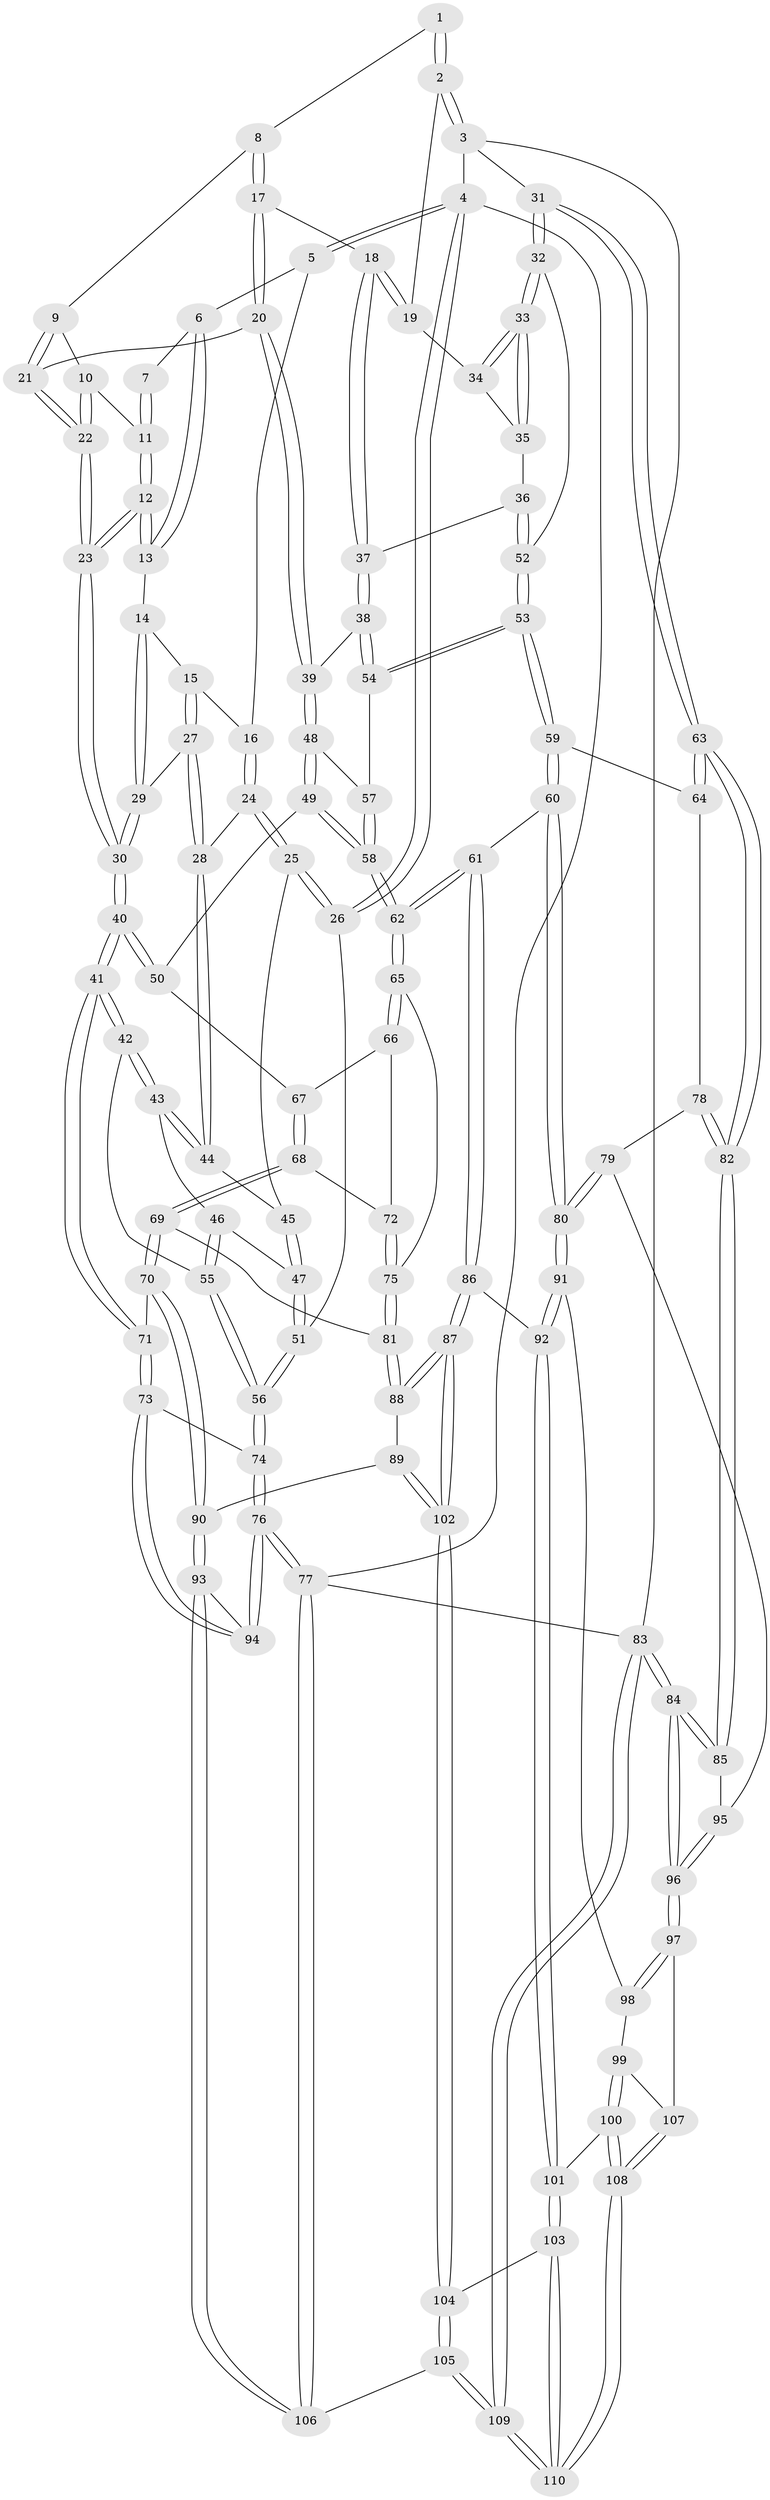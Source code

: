 // Generated by graph-tools (version 1.1) at 2025/01/03/09/25 05:01:12]
// undirected, 110 vertices, 272 edges
graph export_dot {
graph [start="1"]
  node [color=gray90,style=filled];
  1 [pos="+0.5493950564094771+0"];
  2 [pos="+0.9516245232060044+0"];
  3 [pos="+1+0"];
  4 [pos="+0+0"];
  5 [pos="+0.10137375569784528+0"];
  6 [pos="+0.20120191928379846+0"];
  7 [pos="+0.4295479631493181+0"];
  8 [pos="+0.5615177212945338+0"];
  9 [pos="+0.5292573277440599+0.023406713743760094"];
  10 [pos="+0.47697548009741286+0.04843997351571914"];
  11 [pos="+0.4235858016941587+0"];
  12 [pos="+0.3745390188769724+0.07770150299267399"];
  13 [pos="+0.2913921307701818+0.041321217892185805"];
  14 [pos="+0.2628324887941904+0.07362141832785579"];
  15 [pos="+0.17437926782206373+0.03995157825598583"];
  16 [pos="+0.17246074748304818+0.03727252268589209"];
  17 [pos="+0.6309867821523725+0.09982199058302801"];
  18 [pos="+0.701980522716426+0.0902798807955155"];
  19 [pos="+0.8300465280411765+0"];
  20 [pos="+0.5497461590319184+0.16427562935891182"];
  21 [pos="+0.5415460089943733+0.16326409810641035"];
  22 [pos="+0.4467040288062811+0.16532150922322475"];
  23 [pos="+0.4238099806946542+0.17351926766124762"];
  24 [pos="+0.10640087950712218+0.09986621527276342"];
  25 [pos="+0+0.06803573010681441"];
  26 [pos="+0+0"];
  27 [pos="+0.1949231047365549+0.15317900105338086"];
  28 [pos="+0.18573967929528842+0.15870185319653332"];
  29 [pos="+0.24118915502961463+0.14551411028455633"];
  30 [pos="+0.3798618675042713+0.23144369905382023"];
  31 [pos="+1+0.3292448279562217"];
  32 [pos="+1+0.3250408474196355"];
  33 [pos="+0.988405329376278+0.29529334165220483"];
  34 [pos="+0.8598321029778647+0.11609595933289565"];
  35 [pos="+0.7880420077181608+0.22418161034637443"];
  36 [pos="+0.743237625610861+0.23531710821587096"];
  37 [pos="+0.7361224599707642+0.23605993275111253"];
  38 [pos="+0.7260961987262+0.2496407610195363"];
  39 [pos="+0.5946026586397374+0.24095629227058454"];
  40 [pos="+0.35845639107727156+0.3552150404751652"];
  41 [pos="+0.2688583143656478+0.3990020810201646"];
  42 [pos="+0.23349392937089025+0.38147729690811294"];
  43 [pos="+0.1678555438772368+0.28812274281792477"];
  44 [pos="+0.16672835143035375+0.19223970874029905"];
  45 [pos="+0.06313790352421539+0.18086691056491605"];
  46 [pos="+0.1032090373149153+0.27666350631006065"];
  47 [pos="+0.09231214589342104+0.27207403297534477"];
  48 [pos="+0.5745730944579363+0.3305523657818813"];
  49 [pos="+0.39553455783926605+0.36856388164542453"];
  50 [pos="+0.3823824564545169+0.3671290891083737"];
  51 [pos="+0+0.2930426881212664"];
  52 [pos="+0.9174210179125291+0.3775240923878897"];
  53 [pos="+0.845516641412685+0.42107863939921975"];
  54 [pos="+0.7252993633448149+0.3513793312602573"];
  55 [pos="+0.0009521805021201066+0.41777769887795496"];
  56 [pos="+0+0.46319473744401796"];
  57 [pos="+0.6421647276381695+0.39132815677046745"];
  58 [pos="+0.6166296854156912+0.5087901012870352"];
  59 [pos="+0.8187503999126303+0.5019551082024436"];
  60 [pos="+0.7697850152242102+0.5701599514379935"];
  61 [pos="+0.6503826520475557+0.555837042776093"];
  62 [pos="+0.6215918506526227+0.5318542368968604"];
  63 [pos="+1+0.48429500825817995"];
  64 [pos="+0.9159186270396655+0.545212633955229"];
  65 [pos="+0.6161941198903514+0.533855117181752"];
  66 [pos="+0.4778268943653503+0.5066805977732948"];
  67 [pos="+0.39437167430226+0.39638011106319626"];
  68 [pos="+0.43277982374825075+0.5711724213633232"];
  69 [pos="+0.43163019864624935+0.5842778925427284"];
  70 [pos="+0.30004025782499794+0.5990454468320865"];
  71 [pos="+0.25223079298377865+0.48148786214984984"];
  72 [pos="+0.4730159275766175+0.5303833201735452"];
  73 [pos="+0.06255057461834598+0.6034021895129527"];
  74 [pos="+0+0.5000337286949327"];
  75 [pos="+0.5562436682625888+0.5664896284191953"];
  76 [pos="+0+0.9128628803319698"];
  77 [pos="+0+1"];
  78 [pos="+0.9353749459776973+0.6065088393920671"];
  79 [pos="+0.866758505112521+0.677766885413363"];
  80 [pos="+0.8238805627169112+0.6838688650772682"];
  81 [pos="+0.4769085706758268+0.6232731922956326"];
  82 [pos="+1+0.5175279315392824"];
  83 [pos="+1+1"];
  84 [pos="+1+0.8394265093930667"];
  85 [pos="+1+0.583180899918901"];
  86 [pos="+0.5987494885151882+0.7471221521136852"];
  87 [pos="+0.5753035518612751+0.7612750437849921"];
  88 [pos="+0.4763521217853352+0.6529931663201072"];
  89 [pos="+0.3477807791624148+0.7402047579711978"];
  90 [pos="+0.2834650647967517+0.7390710204175809"];
  91 [pos="+0.8193280437886878+0.6972204966223821"];
  92 [pos="+0.7504226730832012+0.767778032828419"];
  93 [pos="+0.2098400613605722+0.8054042022643481"];
  94 [pos="+0.15569051872509496+0.7760985850424155"];
  95 [pos="+0.8839667799877646+0.682260172370637"];
  96 [pos="+1+0.824865483647764"];
  97 [pos="+0.9610272988315652+0.8525621749779461"];
  98 [pos="+0.8632079779235462+0.7615830944258082"];
  99 [pos="+0.8472335318979538+0.8786086409915642"];
  100 [pos="+0.7958722953950076+0.8928468159246238"];
  101 [pos="+0.7562281478163686+0.8633472115470597"];
  102 [pos="+0.5330296758236193+0.8437034043190139"];
  103 [pos="+0.6790170059134135+0.9122851374628398"];
  104 [pos="+0.5347598283977589+0.9249276027680482"];
  105 [pos="+0.42423009135595224+1"];
  106 [pos="+0.2653530035041133+1"];
  107 [pos="+0.926068966263689+0.8798680359223228"];
  108 [pos="+0.8599754685992208+1"];
  109 [pos="+0.8723040259293208+1"];
  110 [pos="+0.8605961787431579+1"];
  1 -- 2;
  1 -- 2;
  1 -- 8;
  2 -- 3;
  2 -- 3;
  2 -- 19;
  3 -- 4;
  3 -- 31;
  3 -- 83;
  4 -- 5;
  4 -- 5;
  4 -- 26;
  4 -- 26;
  4 -- 77;
  5 -- 6;
  5 -- 16;
  6 -- 7;
  6 -- 13;
  6 -- 13;
  7 -- 11;
  7 -- 11;
  8 -- 9;
  8 -- 17;
  8 -- 17;
  9 -- 10;
  9 -- 21;
  9 -- 21;
  10 -- 11;
  10 -- 22;
  10 -- 22;
  11 -- 12;
  11 -- 12;
  12 -- 13;
  12 -- 13;
  12 -- 23;
  12 -- 23;
  13 -- 14;
  14 -- 15;
  14 -- 29;
  14 -- 29;
  15 -- 16;
  15 -- 27;
  15 -- 27;
  16 -- 24;
  16 -- 24;
  17 -- 18;
  17 -- 20;
  17 -- 20;
  18 -- 19;
  18 -- 19;
  18 -- 37;
  18 -- 37;
  19 -- 34;
  20 -- 21;
  20 -- 39;
  20 -- 39;
  21 -- 22;
  21 -- 22;
  22 -- 23;
  22 -- 23;
  23 -- 30;
  23 -- 30;
  24 -- 25;
  24 -- 25;
  24 -- 28;
  25 -- 26;
  25 -- 26;
  25 -- 45;
  26 -- 51;
  27 -- 28;
  27 -- 28;
  27 -- 29;
  28 -- 44;
  28 -- 44;
  29 -- 30;
  29 -- 30;
  30 -- 40;
  30 -- 40;
  31 -- 32;
  31 -- 32;
  31 -- 63;
  31 -- 63;
  32 -- 33;
  32 -- 33;
  32 -- 52;
  33 -- 34;
  33 -- 34;
  33 -- 35;
  33 -- 35;
  34 -- 35;
  35 -- 36;
  36 -- 37;
  36 -- 52;
  36 -- 52;
  37 -- 38;
  37 -- 38;
  38 -- 39;
  38 -- 54;
  38 -- 54;
  39 -- 48;
  39 -- 48;
  40 -- 41;
  40 -- 41;
  40 -- 50;
  40 -- 50;
  41 -- 42;
  41 -- 42;
  41 -- 71;
  41 -- 71;
  42 -- 43;
  42 -- 43;
  42 -- 55;
  43 -- 44;
  43 -- 44;
  43 -- 46;
  44 -- 45;
  45 -- 47;
  45 -- 47;
  46 -- 47;
  46 -- 55;
  46 -- 55;
  47 -- 51;
  47 -- 51;
  48 -- 49;
  48 -- 49;
  48 -- 57;
  49 -- 50;
  49 -- 58;
  49 -- 58;
  50 -- 67;
  51 -- 56;
  51 -- 56;
  52 -- 53;
  52 -- 53;
  53 -- 54;
  53 -- 54;
  53 -- 59;
  53 -- 59;
  54 -- 57;
  55 -- 56;
  55 -- 56;
  56 -- 74;
  56 -- 74;
  57 -- 58;
  57 -- 58;
  58 -- 62;
  58 -- 62;
  59 -- 60;
  59 -- 60;
  59 -- 64;
  60 -- 61;
  60 -- 80;
  60 -- 80;
  61 -- 62;
  61 -- 62;
  61 -- 86;
  61 -- 86;
  62 -- 65;
  62 -- 65;
  63 -- 64;
  63 -- 64;
  63 -- 82;
  63 -- 82;
  64 -- 78;
  65 -- 66;
  65 -- 66;
  65 -- 75;
  66 -- 67;
  66 -- 72;
  67 -- 68;
  67 -- 68;
  68 -- 69;
  68 -- 69;
  68 -- 72;
  69 -- 70;
  69 -- 70;
  69 -- 81;
  70 -- 71;
  70 -- 90;
  70 -- 90;
  71 -- 73;
  71 -- 73;
  72 -- 75;
  72 -- 75;
  73 -- 74;
  73 -- 94;
  73 -- 94;
  74 -- 76;
  74 -- 76;
  75 -- 81;
  75 -- 81;
  76 -- 77;
  76 -- 77;
  76 -- 94;
  76 -- 94;
  77 -- 106;
  77 -- 106;
  77 -- 83;
  78 -- 79;
  78 -- 82;
  78 -- 82;
  79 -- 80;
  79 -- 80;
  79 -- 95;
  80 -- 91;
  80 -- 91;
  81 -- 88;
  81 -- 88;
  82 -- 85;
  82 -- 85;
  83 -- 84;
  83 -- 84;
  83 -- 109;
  83 -- 109;
  84 -- 85;
  84 -- 85;
  84 -- 96;
  84 -- 96;
  85 -- 95;
  86 -- 87;
  86 -- 87;
  86 -- 92;
  87 -- 88;
  87 -- 88;
  87 -- 102;
  87 -- 102;
  88 -- 89;
  89 -- 90;
  89 -- 102;
  89 -- 102;
  90 -- 93;
  90 -- 93;
  91 -- 92;
  91 -- 92;
  91 -- 98;
  92 -- 101;
  92 -- 101;
  93 -- 94;
  93 -- 106;
  93 -- 106;
  95 -- 96;
  95 -- 96;
  96 -- 97;
  96 -- 97;
  97 -- 98;
  97 -- 98;
  97 -- 107;
  98 -- 99;
  99 -- 100;
  99 -- 100;
  99 -- 107;
  100 -- 101;
  100 -- 108;
  100 -- 108;
  101 -- 103;
  101 -- 103;
  102 -- 104;
  102 -- 104;
  103 -- 104;
  103 -- 110;
  103 -- 110;
  104 -- 105;
  104 -- 105;
  105 -- 106;
  105 -- 109;
  105 -- 109;
  107 -- 108;
  107 -- 108;
  108 -- 110;
  108 -- 110;
  109 -- 110;
  109 -- 110;
}

